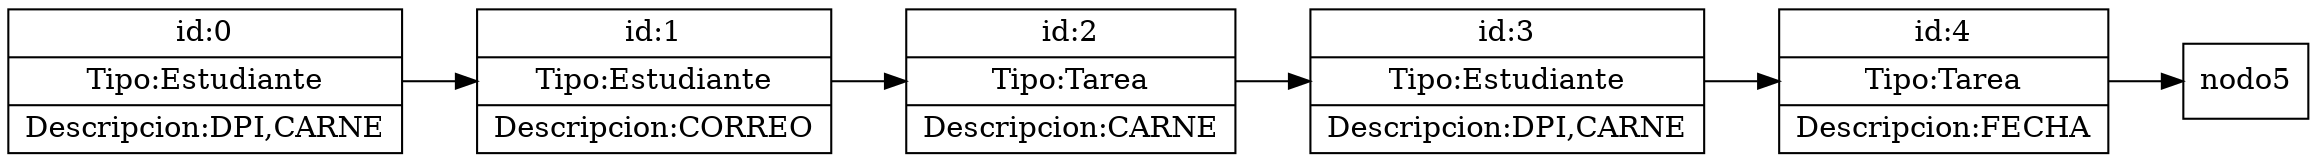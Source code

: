 digraph G {
rankdir=LR;
node[shape = record];
 nodo0[label=" id:0
| Tipo:Estudiante
|Descripcion:DPI,CARNE" ]
 nodo0->nodo1
nodo1[label=" id:1
| Tipo:Estudiante
|Descripcion:CORREO" ]
 nodo1->nodo2
nodo2[label=" id:2
| Tipo:Tarea
|Descripcion:CARNE" ]
 nodo2->nodo3
nodo3[label=" id:3
| Tipo:Estudiante
|Descripcion:DPI,CARNE" ]
 nodo3->nodo4
nodo4[label=" id:4
| Tipo:Tarea
|Descripcion:FECHA" ]
 nodo4->nodo5
}
